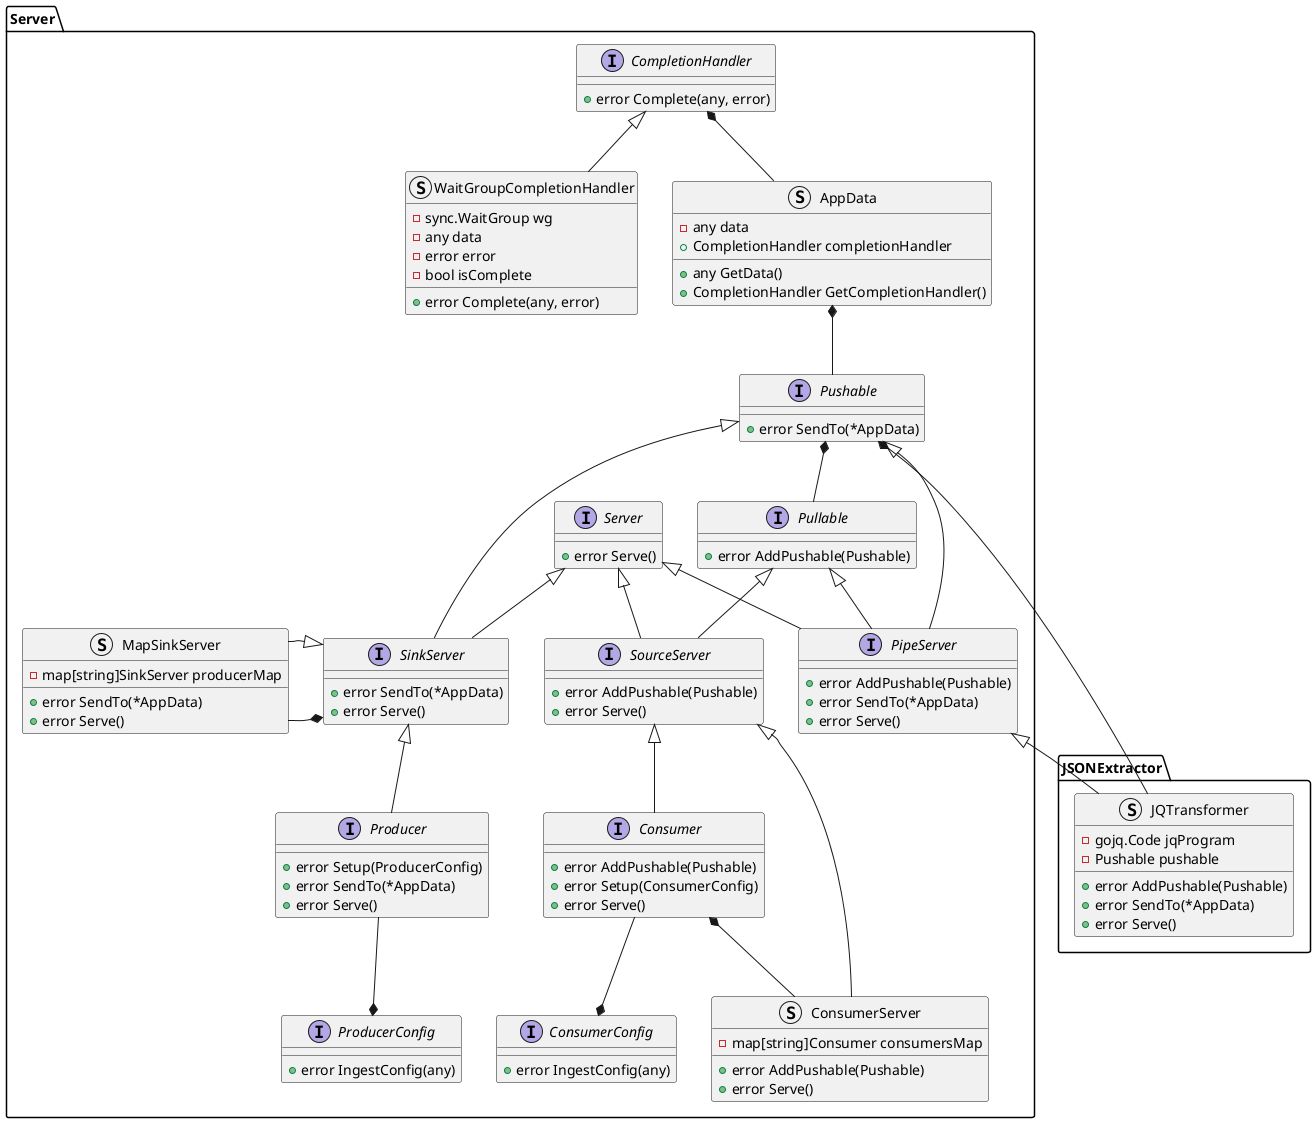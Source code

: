@startuml
namespace JSONExtractor {
    struct JQTransformer {
        -gojq.Code jqProgram
        -Pushable pushable
        +error AddPushable(Pushable)
        +error SendTo(*AppData)
        +error Serve()
    }
}
namespace Server {
    interface CompletionHandler {
        +error Complete(any, error)
    }
    struct WaitGroupCompletionHandler {
        -sync.WaitGroup wg
        -any data
        -error error
        -bool isComplete
        +error Complete(any, error)
    }
    struct AppData {
        -any data
        +CompletionHandler completionHandler
        +any GetData()
        +CompletionHandler GetCompletionHandler()
    }
    interface Server {
        +error Serve()
    }
    interface Pullable {
        +error AddPushable(Pushable)
    }
    interface Pushable {
        +error SendTo(*AppData)
    }
    interface SourceServer {
        +error AddPushable(Pushable)
        +error Serve()
    }
    interface SinkServer {
        +error SendTo(*AppData)
        +error Serve()
    }
    interface PipeServer {
        +error AddPushable(Pushable)
        +error SendTo(*AppData)
        +error Serve()
    }
    interface Producer {
        +error Setup(ProducerConfig)
        +error SendTo(*AppData)
        +error Serve()
    }
    interface Consumer {
        +error AddPushable(Pushable)
        +error Setup(ConsumerConfig)
        +error Serve()
    }
    struct MapSinkServer {
        -map[string]SinkServer producerMap
        +error SendTo(*AppData)
        +error Serve()
    }
    struct ConsumerServer {
        -map[string]Consumer consumersMap
        +error AddPushable(Pushable)
        +error Serve()
    }
    interface ProducerConfig {
        +error IngestConfig(any)
    }
    interface ConsumerConfig {
        +error IngestConfig(any)
    }
}
Server.CompletionHandler <|-- Server.WaitGroupCompletionHandler
Server.CompletionHandler *-- Server.AppData
Server.AppData *-- Server.Pushable
Server.Server <|-- Server.SourceServer
Server.Pushable *-- Server.Pullable
Server.Pullable <|-- Server.SourceServer
Server.Server <|-- Server.SinkServer
Server.Pushable <|-- Server.SinkServer
Server.Pushable <|-- Server.PipeServer
Server.Pullable <|-- Server.PipeServer
Server.Server <|-- Server.PipeServer

Server.SinkServer <|-- Server.Producer
Server.SinkServer *-left- Server.MapSinkServer
Server.SinkServer <|-left- Server.MapSinkServer
Server.SourceServer <|-- Server.ConsumerServer
Server.Consumer *-- Server.ConsumerServer
Server.SourceServer <|-- Server.Consumer

Server.PipeServer <|-- JSONExtractor.JQTransformer
Server.Pushable *-- JSONExtractor.JQTransformer


Server.ConsumerConfig *-up- Server.Consumer
Server.ProducerConfig *-up- Server.Producer
@enduml